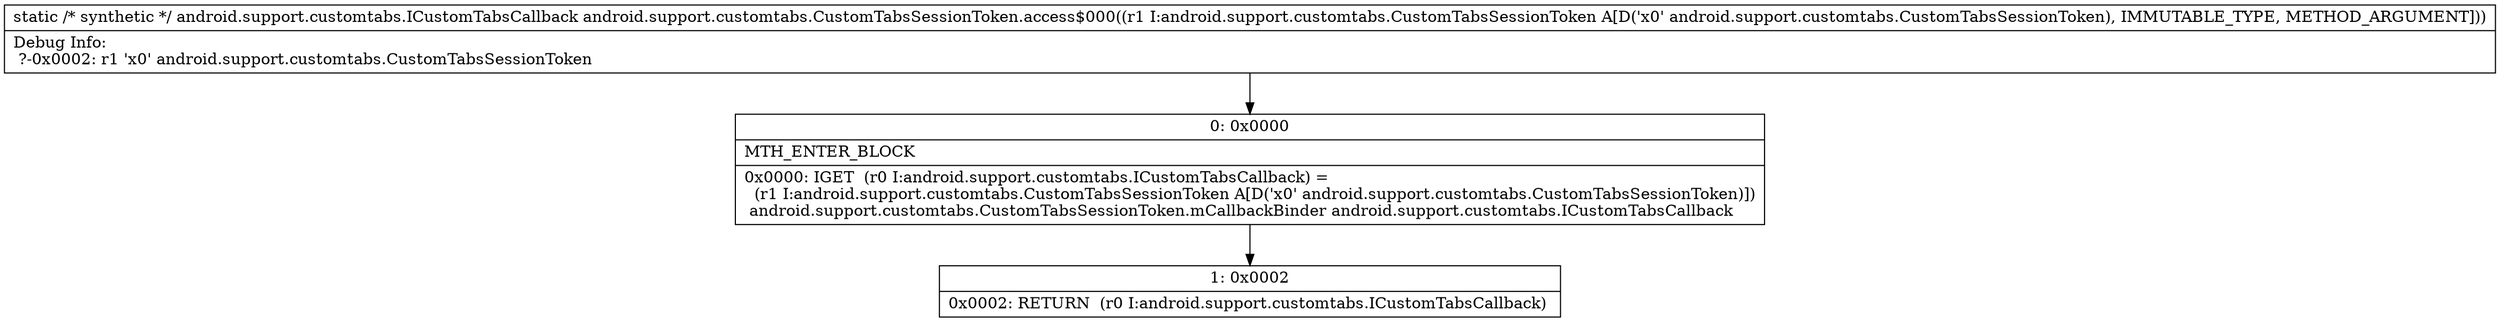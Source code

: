 digraph "CFG forandroid.support.customtabs.CustomTabsSessionToken.access$000(Landroid\/support\/customtabs\/CustomTabsSessionToken;)Landroid\/support\/customtabs\/ICustomTabsCallback;" {
Node_0 [shape=record,label="{0\:\ 0x0000|MTH_ENTER_BLOCK\l|0x0000: IGET  (r0 I:android.support.customtabs.ICustomTabsCallback) = \l  (r1 I:android.support.customtabs.CustomTabsSessionToken A[D('x0' android.support.customtabs.CustomTabsSessionToken)])\l android.support.customtabs.CustomTabsSessionToken.mCallbackBinder android.support.customtabs.ICustomTabsCallback \l}"];
Node_1 [shape=record,label="{1\:\ 0x0002|0x0002: RETURN  (r0 I:android.support.customtabs.ICustomTabsCallback) \l}"];
MethodNode[shape=record,label="{static \/* synthetic *\/ android.support.customtabs.ICustomTabsCallback android.support.customtabs.CustomTabsSessionToken.access$000((r1 I:android.support.customtabs.CustomTabsSessionToken A[D('x0' android.support.customtabs.CustomTabsSessionToken), IMMUTABLE_TYPE, METHOD_ARGUMENT]))  | Debug Info:\l  ?\-0x0002: r1 'x0' android.support.customtabs.CustomTabsSessionToken\l}"];
MethodNode -> Node_0;
Node_0 -> Node_1;
}

